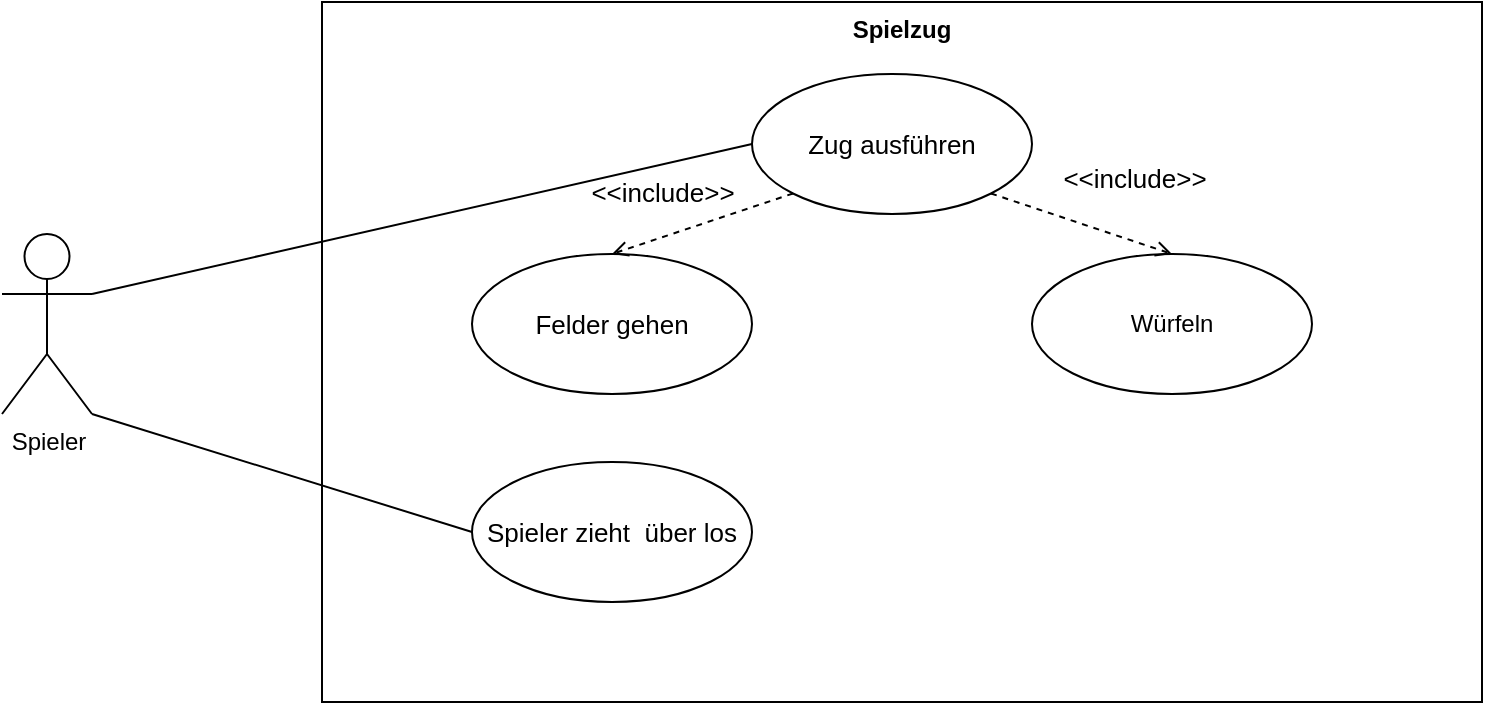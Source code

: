 <mxfile version="15.7.1" type="onedrive" pages="5"><diagram id="39R3EV5KUfGjMR9bCjqn" name="Spielzug"><mxGraphModel dx="946" dy="538" grid="1" gridSize="10" guides="1" tooltips="1" connect="1" arrows="1" fold="1" page="1" pageScale="1" pageWidth="1169" pageHeight="827" math="0" shadow="0"><root><mxCell id="0"/><mxCell id="1" parent="0"/><mxCell id="03cgu4fWQYfSPndIhV8z-17" value="Spielzug" style="shape=rect;html=1;verticalAlign=top;fontStyle=1;whiteSpace=wrap;align=center;" parent="1" vertex="1"><mxGeometry x="230" y="390" width="580" height="350" as="geometry"/></mxCell><mxCell id="03cgu4fWQYfSPndIhV8z-4" value="Würfeln" style="ellipse;whiteSpace=wrap;html=1;" parent="1" vertex="1"><mxGeometry x="585" y="516" width="140" height="70" as="geometry"/></mxCell><mxCell id="03cgu4fWQYfSPndIhV8z-19" value="Zug ausführen" style="ellipse;whiteSpace=wrap;html=1;fontSize=13;" parent="1" vertex="1"><mxGeometry x="445" y="426" width="140" height="70" as="geometry"/></mxCell><mxCell id="03cgu4fWQYfSPndIhV8z-20" value="&amp;lt;&amp;lt;include&amp;gt;&amp;gt;" style="edgeStyle=none;html=1;endArrow=open;verticalAlign=bottom;dashed=1;labelBackgroundColor=none;rounded=0;fontSize=13;exitX=1;exitY=1;exitDx=0;exitDy=0;entryX=0.5;entryY=0;entryDx=0;entryDy=0;" parent="1" source="03cgu4fWQYfSPndIhV8z-19" target="03cgu4fWQYfSPndIhV8z-4" edge="1"><mxGeometry x="0.447" y="19" width="160" relative="1" as="geometry"><mxPoint x="350" y="676" as="sourcePoint"/><mxPoint x="510" y="676" as="targetPoint"/><mxPoint y="-1" as="offset"/></mxGeometry></mxCell><mxCell id="03cgu4fWQYfSPndIhV8z-21" value="Felder gehen" style="ellipse;whiteSpace=wrap;html=1;fontSize=13;" parent="1" vertex="1"><mxGeometry x="305" y="516" width="140" height="70" as="geometry"/></mxCell><mxCell id="03cgu4fWQYfSPndIhV8z-22" value="&amp;lt;&amp;lt;include&amp;gt;&amp;gt;" style="edgeStyle=none;html=1;endArrow=open;verticalAlign=bottom;dashed=1;labelBackgroundColor=none;rounded=0;fontSize=13;exitX=0;exitY=1;exitDx=0;exitDy=0;entryX=0.5;entryY=0;entryDx=0;entryDy=0;" parent="1" source="03cgu4fWQYfSPndIhV8z-19" target="03cgu4fWQYfSPndIhV8z-21" edge="1"><mxGeometry x="0.367" y="-11" width="160" relative="1" as="geometry"><mxPoint x="350" y="676" as="sourcePoint"/><mxPoint x="510" y="676" as="targetPoint"/><mxPoint as="offset"/></mxGeometry></mxCell><mxCell id="03cgu4fWQYfSPndIhV8z-18" value="Spieler" style="shape=umlActor;html=1;verticalLabelPosition=bottom;verticalAlign=top;align=center;aspect=fixed;" parent="1" vertex="1"><mxGeometry x="70" y="506" width="45" height="90" as="geometry"/></mxCell><mxCell id="03cgu4fWQYfSPndIhV8z-29" value="" style="edgeStyle=none;html=1;endArrow=none;verticalAlign=bottom;rounded=0;fontSize=13;entryX=0;entryY=0.5;entryDx=0;entryDy=0;exitX=1;exitY=0.333;exitDx=0;exitDy=0;exitPerimeter=0;" parent="1" source="03cgu4fWQYfSPndIhV8z-18" target="03cgu4fWQYfSPndIhV8z-19" edge="1"><mxGeometry width="160" relative="1" as="geometry"><mxPoint x="120" y="460.29" as="sourcePoint"/><mxPoint x="280" y="460.29" as="targetPoint"/></mxGeometry></mxCell><mxCell id="ohGwaq9HXnP0cH9FskRN-2" value="Spieler zieht &amp;nbsp;über los" style="ellipse;whiteSpace=wrap;html=1;fontSize=13;" vertex="1" parent="1"><mxGeometry x="305" y="620" width="140" height="70" as="geometry"/></mxCell><mxCell id="bPOGKx6OggxG4728QaFn-1" value="" style="edgeStyle=none;html=1;endArrow=none;verticalAlign=bottom;rounded=0;fontSize=13;exitX=1;exitY=1;exitDx=0;exitDy=0;exitPerimeter=0;entryX=0;entryY=0.5;entryDx=0;entryDy=0;" edge="1" parent="1" source="03cgu4fWQYfSPndIhV8z-18" target="ohGwaq9HXnP0cH9FskRN-2"><mxGeometry width="160" relative="1" as="geometry"><mxPoint x="440" y="550" as="sourcePoint"/><mxPoint x="600" y="550" as="targetPoint"/></mxGeometry></mxCell></root></mxGraphModel></diagram><diagram id="NKVwt02pGBL1YHscMBMO" name="Straße"><mxGraphModel dx="946" dy="538" grid="1" gridSize="10" guides="1" tooltips="1" connect="1" arrows="1" fold="1" page="1" pageScale="1" pageWidth="1169" pageHeight="827" math="0" shadow="0"><root><mxCell id="LUkwKvDZuX8BpAVVXuSt-0"/><mxCell id="LUkwKvDZuX8BpAVVXuSt-1" parent="LUkwKvDZuX8BpAVVXuSt-0"/><mxCell id="LUkwKvDZuX8BpAVVXuSt-2" value="Spieler&lt;br&gt;" style="shape=umlActor;html=1;verticalLabelPosition=bottom;verticalAlign=top;align=center;fontSize=13;aspect=fixed;" parent="LUkwKvDZuX8BpAVVXuSt-1" vertex="1"><mxGeometry x="90" y="360" width="45" height="90" as="geometry"/></mxCell><mxCell id="LUkwKvDZuX8BpAVVXuSt-3" value="Straße" style="shape=rect;html=1;verticalAlign=top;fontStyle=1;whiteSpace=wrap;align=center;fontSize=13;" parent="LUkwKvDZuX8BpAVVXuSt-1" vertex="1"><mxGeometry x="220" y="290" width="560" height="250" as="geometry"/></mxCell><mxCell id="LUkwKvDZuX8BpAVVXuSt-4" value="Spieler landet auf Straße" style="ellipse;whiteSpace=wrap;html=1;fontSize=13;" parent="LUkwKvDZuX8BpAVVXuSt-1" vertex="1"><mxGeometry x="430" y="320" width="140" height="70" as="geometry"/></mxCell><mxCell id="LUkwKvDZuX8BpAVVXuSt-5" value="" style="edgeStyle=none;html=1;endArrow=none;verticalAlign=bottom;rounded=0;fontSize=13;exitX=1;exitY=0.333;exitDx=0;exitDy=0;exitPerimeter=0;entryX=0;entryY=0.5;entryDx=0;entryDy=0;" parent="LUkwKvDZuX8BpAVVXuSt-1" source="LUkwKvDZuX8BpAVVXuSt-2" target="LUkwKvDZuX8BpAVVXuSt-4" edge="1"><mxGeometry width="160" relative="1" as="geometry"><mxPoint x="430" y="510" as="sourcePoint"/><mxPoint x="590" y="510" as="targetPoint"/></mxGeometry></mxCell><mxCell id="LUkwKvDZuX8BpAVVXuSt-6" value="Straße kaufen" style="ellipse;whiteSpace=wrap;html=1;fontSize=13;" parent="LUkwKvDZuX8BpAVVXuSt-1" vertex="1"><mxGeometry x="290" y="410" width="140" height="70" as="geometry"/></mxCell><mxCell id="LUkwKvDZuX8BpAVVXuSt-7" value="Miete bezahlen an Besitzer" style="ellipse;whiteSpace=wrap;html=1;fontSize=13;" parent="LUkwKvDZuX8BpAVVXuSt-1" vertex="1"><mxGeometry x="570" y="410" width="140" height="70" as="geometry"/></mxCell><mxCell id="LUkwKvDZuX8BpAVVXuSt-8" value="&amp;lt;&amp;lt;extend&amp;gt;&amp;gt;" style="edgeStyle=none;html=1;startArrow=open;endArrow=none;startSize=12;verticalAlign=bottom;dashed=1;labelBackgroundColor=none;rounded=0;fontSize=13;exitX=0;exitY=1;exitDx=0;exitDy=0;entryX=0.5;entryY=0;entryDx=0;entryDy=0;" parent="LUkwKvDZuX8BpAVVXuSt-1" source="LUkwKvDZuX8BpAVVXuSt-4" target="LUkwKvDZuX8BpAVVXuSt-6" edge="1"><mxGeometry x="0.733" y="-6" width="160" relative="1" as="geometry"><mxPoint x="430" y="510" as="sourcePoint"/><mxPoint x="590" y="510" as="targetPoint"/><mxPoint as="offset"/></mxGeometry></mxCell><mxCell id="LUkwKvDZuX8BpAVVXuSt-9" value="&amp;lt;&amp;lt;extend&amp;gt;&amp;gt;" style="edgeStyle=none;html=1;startArrow=open;endArrow=none;startSize=12;verticalAlign=bottom;dashed=1;labelBackgroundColor=none;rounded=0;fontSize=13;entryX=0.5;entryY=0;entryDx=0;entryDy=0;exitX=1;exitY=1;exitDx=0;exitDy=0;" parent="LUkwKvDZuX8BpAVVXuSt-1" source="LUkwKvDZuX8BpAVVXuSt-4" target="LUkwKvDZuX8BpAVVXuSt-7" edge="1"><mxGeometry x="0.267" y="9" width="160" relative="1" as="geometry"><mxPoint x="430" y="510" as="sourcePoint"/><mxPoint x="590" y="510" as="targetPoint"/><mxPoint as="offset"/></mxGeometry></mxCell><mxCell id="buMp9fK6ghmKG682JZij-0" style="edgeStyle=orthogonalEdgeStyle;rounded=0;orthogonalLoop=1;jettySize=auto;html=1;exitX=0.5;exitY=1;exitDx=0;exitDy=0;fontSize=13;" parent="LUkwKvDZuX8BpAVVXuSt-1" source="LUkwKvDZuX8BpAVVXuSt-3" target="LUkwKvDZuX8BpAVVXuSt-3" edge="1"><mxGeometry relative="1" as="geometry"/></mxCell></root></mxGraphModel></diagram><diagram id="Ojc5OY3t6wVJsmImEfIa" name="Karten"><mxGraphModel dx="946" dy="538" grid="1" gridSize="10" guides="1" tooltips="1" connect="1" arrows="1" fold="1" page="1" pageScale="1" pageWidth="1169" pageHeight="827" math="0" shadow="0"><root><mxCell id="NsWlqm4Mgh-D7au7yfWJ-0"/><mxCell id="NsWlqm4Mgh-D7au7yfWJ-1" parent="NsWlqm4Mgh-D7au7yfWJ-0"/><mxCell id="YIxg8Vtx_ur6NbfQxiN6-1" value="Spieler" style="shape=umlActor;html=1;verticalLabelPosition=bottom;verticalAlign=top;align=center;fontSize=13;aspect=fixed;" parent="NsWlqm4Mgh-D7au7yfWJ-1" vertex="1"><mxGeometry x="70" y="440" width="45" height="90" as="geometry"/></mxCell><mxCell id="YIxg8Vtx_ur6NbfQxiN6-2" value="Karten" style="shape=rect;html=1;verticalAlign=top;fontStyle=1;whiteSpace=wrap;align=center;fontSize=13;" parent="NsWlqm4Mgh-D7au7yfWJ-1" vertex="1"><mxGeometry x="200" y="370" width="560" height="260" as="geometry"/></mxCell><mxCell id="YIxg8Vtx_ur6NbfQxiN6-3" value="Spieler landet auf Ereignisfeld" style="ellipse;whiteSpace=wrap;html=1;fontSize=13;" parent="NsWlqm4Mgh-D7au7yfWJ-1" vertex="1"><mxGeometry x="230" y="410" width="140" height="70" as="geometry"/></mxCell><mxCell id="y1vqjPzpS1rzyJPRX5p--0" value="Spieler landet auf Gemeinschaftsfeld" style="ellipse;whiteSpace=wrap;html=1;fontSize=13;" parent="NsWlqm4Mgh-D7au7yfWJ-1" vertex="1"><mxGeometry x="230" y="515" width="140" height="70" as="geometry"/></mxCell><mxCell id="y1vqjPzpS1rzyJPRX5p--1" value="" style="edgeStyle=none;html=1;endArrow=none;verticalAlign=bottom;rounded=0;fontSize=13;exitX=0.75;exitY=0.1;exitDx=0;exitDy=0;exitPerimeter=0;entryX=0;entryY=0.5;entryDx=0;entryDy=0;" parent="NsWlqm4Mgh-D7au7yfWJ-1" source="YIxg8Vtx_ur6NbfQxiN6-1" target="YIxg8Vtx_ur6NbfQxiN6-3" edge="1"><mxGeometry width="160" relative="1" as="geometry"><mxPoint x="450" y="640" as="sourcePoint"/><mxPoint x="610" y="640" as="targetPoint"/></mxGeometry></mxCell><mxCell id="GhL9uwSux5iwbynguVO3-0" value="" style="edgeStyle=none;html=1;endArrow=none;verticalAlign=bottom;rounded=0;fontSize=13;exitX=1;exitY=1;exitDx=0;exitDy=0;exitPerimeter=0;entryX=0;entryY=0.5;entryDx=0;entryDy=0;" parent="NsWlqm4Mgh-D7au7yfWJ-1" source="YIxg8Vtx_ur6NbfQxiN6-1" target="y1vqjPzpS1rzyJPRX5p--0" edge="1"><mxGeometry width="160" relative="1" as="geometry"><mxPoint x="450" y="640" as="sourcePoint"/><mxPoint x="610" y="640" as="targetPoint"/></mxGeometry></mxCell><mxCell id="GhL9uwSux5iwbynguVO3-1" value="Entsprechende Karte ziehen" style="ellipse;whiteSpace=wrap;html=1;fontSize=13;" parent="NsWlqm4Mgh-D7au7yfWJ-1" vertex="1"><mxGeometry x="395" y="460" width="140" height="70" as="geometry"/></mxCell><mxCell id="GhL9uwSux5iwbynguVO3-2" value="&amp;lt;&amp;lt;include&amp;gt;&amp;gt;" style="edgeStyle=none;html=1;endArrow=open;verticalAlign=bottom;dashed=1;labelBackgroundColor=none;rounded=0;fontSize=13;exitX=1;exitY=0.5;exitDx=0;exitDy=0;entryX=0;entryY=0;entryDx=0;entryDy=0;" parent="NsWlqm4Mgh-D7au7yfWJ-1" source="YIxg8Vtx_ur6NbfQxiN6-3" target="GhL9uwSux5iwbynguVO3-1" edge="1"><mxGeometry x="0.968" y="12" width="160" relative="1" as="geometry"><mxPoint x="450" y="640" as="sourcePoint"/><mxPoint x="610" y="640" as="targetPoint"/><mxPoint x="-1" as="offset"/></mxGeometry></mxCell><mxCell id="GhL9uwSux5iwbynguVO3-3" value="&amp;lt;&amp;lt;include&amp;gt;&amp;gt;" style="edgeStyle=none;html=1;endArrow=open;verticalAlign=bottom;dashed=1;labelBackgroundColor=none;rounded=0;fontSize=13;exitX=1;exitY=0.5;exitDx=0;exitDy=0;entryX=0;entryY=1;entryDx=0;entryDy=0;" parent="NsWlqm4Mgh-D7au7yfWJ-1" source="y1vqjPzpS1rzyJPRX5p--0" target="GhL9uwSux5iwbynguVO3-1" edge="1"><mxGeometry x="0.316" y="-36" width="160" relative="1" as="geometry"><mxPoint x="450" y="640" as="sourcePoint"/><mxPoint x="610" y="640" as="targetPoint"/><mxPoint as="offset"/></mxGeometry></mxCell><mxCell id="GhL9uwSux5iwbynguVO3-4" value="Aktion ausführen" style="ellipse;whiteSpace=wrap;html=1;fontSize=13;" parent="NsWlqm4Mgh-D7au7yfWJ-1" vertex="1"><mxGeometry x="610" y="460" width="140" height="70" as="geometry"/></mxCell><mxCell id="GhL9uwSux5iwbynguVO3-5" value="&amp;lt;&amp;lt;extend&amp;gt;&amp;gt;" style="edgeStyle=none;html=1;startArrow=open;endArrow=none;startSize=12;verticalAlign=bottom;dashed=1;labelBackgroundColor=none;rounded=0;fontSize=13;entryX=0;entryY=0.5;entryDx=0;entryDy=0;exitX=1;exitY=0.5;exitDx=0;exitDy=0;" parent="NsWlqm4Mgh-D7au7yfWJ-1" source="GhL9uwSux5iwbynguVO3-1" target="GhL9uwSux5iwbynguVO3-4" edge="1"><mxGeometry width="160" relative="1" as="geometry"><mxPoint x="500" y="640" as="sourcePoint"/><mxPoint x="660" y="640" as="targetPoint"/></mxGeometry></mxCell></root></mxGraphModel></diagram><diagram id="nNCCFh4-FmV9E-QzGlPC" name="Gefängnis"><mxGraphModel dx="788" dy="448" grid="1" gridSize="10" guides="1" tooltips="1" connect="1" arrows="1" fold="1" page="1" pageScale="1" pageWidth="1169" pageHeight="827" math="0" shadow="0"><root><mxCell id="tWbXue0lT4_Ftwntb1ac-0"/><mxCell id="tWbXue0lT4_Ftwntb1ac-1" parent="tWbXue0lT4_Ftwntb1ac-0"/><mxCell id="tWbXue0lT4_Ftwntb1ac-2" value="Spieler" style="shape=umlActor;html=1;verticalLabelPosition=bottom;verticalAlign=top;align=center;fontSize=13;aspect=fixed;" vertex="1" parent="tWbXue0lT4_Ftwntb1ac-1"><mxGeometry x="100" y="190" width="45" height="90" as="geometry"/></mxCell><mxCell id="tWbXue0lT4_Ftwntb1ac-3" value="Gefängnis" style="shape=rect;html=1;verticalAlign=top;fontStyle=1;whiteSpace=wrap;align=center;fontSize=13;" vertex="1" parent="tWbXue0lT4_Ftwntb1ac-1"><mxGeometry x="250" y="160" width="540" height="290" as="geometry"/></mxCell><mxCell id="tWbXue0lT4_Ftwntb1ac-4" value="Spieler sitzt im Gefängnis" style="ellipse;whiteSpace=wrap;html=1;fontSize=13;" vertex="1" parent="tWbXue0lT4_Ftwntb1ac-1"><mxGeometry x="450" y="190" width="140" height="70" as="geometry"/></mxCell><mxCell id="tWbXue0lT4_Ftwntb1ac-5" value="" style="edgeStyle=none;html=1;endArrow=none;verticalAlign=bottom;rounded=0;fontSize=13;exitX=1;exitY=0.333;exitDx=0;exitDy=0;exitPerimeter=0;entryX=0;entryY=0.5;entryDx=0;entryDy=0;" edge="1" parent="tWbXue0lT4_Ftwntb1ac-1" source="tWbXue0lT4_Ftwntb1ac-2" target="tWbXue0lT4_Ftwntb1ac-4"><mxGeometry width="160" relative="1" as="geometry"><mxPoint x="440" y="280" as="sourcePoint"/><mxPoint x="600" y="280" as="targetPoint"/></mxGeometry></mxCell><mxCell id="tWbXue0lT4_Ftwntb1ac-6" value="&amp;lt;&amp;lt;extend&amp;gt;&amp;gt;" style="edgeStyle=none;html=1;startArrow=open;endArrow=none;startSize=12;verticalAlign=bottom;dashed=1;labelBackgroundColor=none;rounded=0;fontSize=13;exitX=0;exitY=1;exitDx=0;exitDy=0;" edge="1" parent="tWbXue0lT4_Ftwntb1ac-1" source="tWbXue0lT4_Ftwntb1ac-4" target="tWbXue0lT4_Ftwntb1ac-7"><mxGeometry x="0.635" y="-14" width="160" relative="1" as="geometry"><mxPoint x="440" y="280" as="sourcePoint"/><mxPoint x="600" y="280" as="targetPoint"/><mxPoint as="offset"/></mxGeometry></mxCell><mxCell id="tWbXue0lT4_Ftwntb1ac-7" value="Mit Pasch Freiwürfeln&lt;br&gt;(Max. 3 Versuche in 3 Runden)" style="ellipse;whiteSpace=wrap;html=1;fontSize=13;" vertex="1" parent="tWbXue0lT4_Ftwntb1ac-1"><mxGeometry x="310.0" y="270" width="140" height="70" as="geometry"/></mxCell><mxCell id="tWbXue0lT4_Ftwntb1ac-9" value="Frei kaufen" style="ellipse;whiteSpace=wrap;html=1;fontSize=13;" vertex="1" parent="tWbXue0lT4_Ftwntb1ac-1"><mxGeometry x="590" y="270" width="140" height="70" as="geometry"/></mxCell><mxCell id="tWbXue0lT4_Ftwntb1ac-10" value="&amp;lt;&amp;lt;extend&amp;gt;&amp;gt;" style="edgeStyle=none;html=1;startArrow=open;endArrow=none;startSize=12;verticalAlign=bottom;dashed=1;labelBackgroundColor=none;rounded=0;fontSize=13;exitX=1;exitY=1;exitDx=0;exitDy=0;entryX=0;entryY=0;entryDx=0;entryDy=0;" edge="1" parent="tWbXue0lT4_Ftwntb1ac-1" source="tWbXue0lT4_Ftwntb1ac-4" target="tWbXue0lT4_Ftwntb1ac-9"><mxGeometry x="1" y="15" width="160" relative="1" as="geometry"><mxPoint x="440" y="280" as="sourcePoint"/><mxPoint x="600" y="280" as="targetPoint"/><mxPoint x="1" y="2" as="offset"/></mxGeometry></mxCell><mxCell id="tWbXue0lT4_Ftwntb1ac-11" value="Spieler kommt aus dem Gefängnis" style="ellipse;whiteSpace=wrap;html=1;fontSize=13;" vertex="1" parent="tWbXue0lT4_Ftwntb1ac-1"><mxGeometry x="450" y="350" width="140" height="70" as="geometry"/></mxCell><mxCell id="tWbXue0lT4_Ftwntb1ac-12" value="&amp;lt;&amp;lt;include&amp;gt;&amp;gt;" style="edgeStyle=none;html=1;endArrow=open;verticalAlign=bottom;dashed=1;labelBackgroundColor=none;rounded=0;fontSize=13;exitX=0.5;exitY=1;exitDx=0;exitDy=0;entryX=0;entryY=0;entryDx=0;entryDy=0;" edge="1" parent="tWbXue0lT4_Ftwntb1ac-1" source="tWbXue0lT4_Ftwntb1ac-7" target="tWbXue0lT4_Ftwntb1ac-11"><mxGeometry x="-0.222" y="-23" width="160" relative="1" as="geometry"><mxPoint x="440" y="280" as="sourcePoint"/><mxPoint x="600" y="280" as="targetPoint"/><mxPoint as="offset"/></mxGeometry></mxCell><mxCell id="tWbXue0lT4_Ftwntb1ac-14" value="&amp;lt;&amp;lt;include&amp;gt;&amp;gt;" style="edgeStyle=none;html=1;endArrow=open;verticalAlign=bottom;dashed=1;labelBackgroundColor=none;rounded=0;fontSize=13;exitX=0.5;exitY=1;exitDx=0;exitDy=0;entryX=1;entryY=0;entryDx=0;entryDy=0;" edge="1" parent="tWbXue0lT4_Ftwntb1ac-1" source="tWbXue0lT4_Ftwntb1ac-9" target="tWbXue0lT4_Ftwntb1ac-11"><mxGeometry x="-0.222" y="23" width="160" relative="1" as="geometry"><mxPoint x="440" y="280" as="sourcePoint"/><mxPoint x="600" y="280" as="targetPoint"/><mxPoint as="offset"/></mxGeometry></mxCell></root></mxGraphModel></diagram><diagram id="tcYqe19h06exZ5JpUYfV" name="Sonderfeld"><mxGraphModel dx="788" dy="448" grid="1" gridSize="10" guides="1" tooltips="1" connect="1" arrows="1" fold="1" page="1" pageScale="1" pageWidth="1169" pageHeight="827" math="0" shadow="0"><root><mxCell id="0ivTVK-qdGnrMAnRi0XI-0"/><mxCell id="0ivTVK-qdGnrMAnRi0XI-1" parent="0ivTVK-qdGnrMAnRi0XI-0"/><mxCell id="0ivTVK-qdGnrMAnRi0XI-2" value="Spieler" style="shape=umlActor;html=1;verticalLabelPosition=bottom;verticalAlign=top;align=center;fontSize=13;aspect=fixed;" vertex="1" parent="0ivTVK-qdGnrMAnRi0XI-1"><mxGeometry x="140" y="310" width="45" height="90" as="geometry"/></mxCell><mxCell id="0ivTVK-qdGnrMAnRi0XI-3" value="Sonderfeld" style="shape=rect;html=1;verticalAlign=top;fontStyle=1;whiteSpace=wrap;align=center;fontSize=13;" vertex="1" parent="0ivTVK-qdGnrMAnRi0XI-1"><mxGeometry x="220" y="220" width="380" height="280" as="geometry"/></mxCell><mxCell id="0ivTVK-qdGnrMAnRi0XI-4" value="Spieler landet auf Sonderfeld&amp;nbsp;" style="ellipse;whiteSpace=wrap;html=1;fontSize=13;" vertex="1" parent="0ivTVK-qdGnrMAnRi0XI-1"><mxGeometry x="340" y="260" width="140" height="70" as="geometry"/></mxCell><mxCell id="dPoFbLP9kMQeEExezQws-0" value="" style="edgeStyle=none;html=1;endArrow=none;verticalAlign=bottom;rounded=0;fontSize=13;exitX=1;exitY=0.333;exitDx=0;exitDy=0;exitPerimeter=0;entryX=0;entryY=0.5;entryDx=0;entryDy=0;" edge="1" parent="0ivTVK-qdGnrMAnRi0XI-1" source="0ivTVK-qdGnrMAnRi0XI-2" target="0ivTVK-qdGnrMAnRi0XI-4"><mxGeometry width="160" relative="1" as="geometry"><mxPoint x="250" y="280" as="sourcePoint"/><mxPoint x="410" y="280" as="targetPoint"/></mxGeometry></mxCell><mxCell id="dPoFbLP9kMQeEExezQws-1" value="&amp;lt;&amp;lt;include&amp;gt;&amp;gt;" style="edgeStyle=none;html=1;endArrow=open;verticalAlign=bottom;dashed=1;labelBackgroundColor=none;rounded=0;fontSize=13;exitX=0.5;exitY=1;exitDx=0;exitDy=0;" edge="1" parent="0ivTVK-qdGnrMAnRi0XI-1" source="0ivTVK-qdGnrMAnRi0XI-4" target="dPoFbLP9kMQeEExezQws-2"><mxGeometry x="0.6" y="40" width="160" relative="1" as="geometry"><mxPoint x="250" y="280" as="sourcePoint"/><mxPoint x="410" y="280" as="targetPoint"/><mxPoint as="offset"/></mxGeometry></mxCell><mxCell id="dPoFbLP9kMQeEExezQws-2" value="Aktion ausführen" style="ellipse;whiteSpace=wrap;html=1;fontSize=13;" vertex="1" parent="0ivTVK-qdGnrMAnRi0XI-1"><mxGeometry x="340" y="380" width="140" height="70" as="geometry"/></mxCell></root></mxGraphModel></diagram></mxfile>